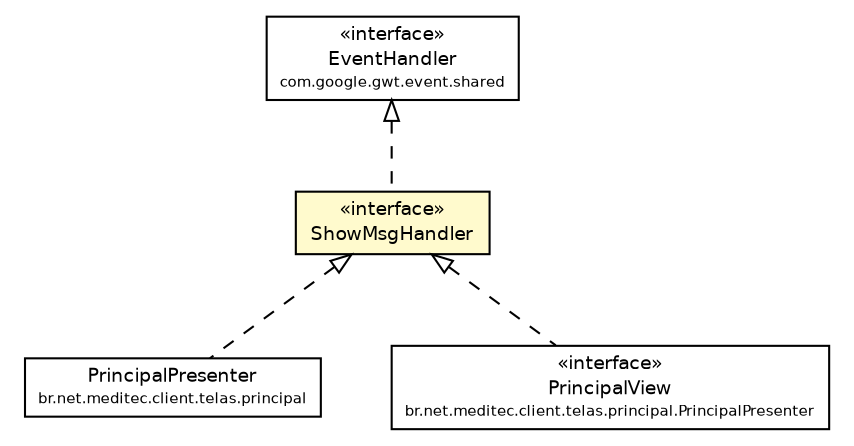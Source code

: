 #!/usr/local/bin/dot
#
# Class diagram 
# Generated by UmlGraph version 4.6 (http://www.spinellis.gr/sw/umlgraph)
#

digraph G {
	edge [fontname="Helvetica",fontsize=10,labelfontname="Helvetica",labelfontsize=10];
	node [fontname="Helvetica",fontsize=10,shape=plaintext];
	// br.net.meditec.client.events.ShowMsgEvent.ShowMsgHandler
	c3916 [label=<<table border="0" cellborder="1" cellspacing="0" cellpadding="2" port="p" bgcolor="lemonChiffon" href="./ShowMsgEvent.ShowMsgHandler.html">
		<tr><td><table border="0" cellspacing="0" cellpadding="1">
			<tr><td> &laquo;interface&raquo; </td></tr>
			<tr><td> ShowMsgHandler </td></tr>
		</table></td></tr>
		</table>>, fontname="Helvetica", fontcolor="black", fontsize=9.0];
	// br.net.meditec.client.telas.principal.PrincipalPresenter
	c3927 [label=<<table border="0" cellborder="1" cellspacing="0" cellpadding="2" port="p" href="../telas/principal/PrincipalPresenter.html">
		<tr><td><table border="0" cellspacing="0" cellpadding="1">
			<tr><td> PrincipalPresenter </td></tr>
			<tr><td><font point-size="7.0"> br.net.meditec.client.telas.principal </font></td></tr>
		</table></td></tr>
		</table>>, fontname="Helvetica", fontcolor="black", fontsize=9.0];
	// br.net.meditec.client.telas.principal.PrincipalPresenter.PrincipalView
	c3929 [label=<<table border="0" cellborder="1" cellspacing="0" cellpadding="2" port="p" href="../telas/principal/PrincipalPresenter.PrincipalView.html">
		<tr><td><table border="0" cellspacing="0" cellpadding="1">
			<tr><td> &laquo;interface&raquo; </td></tr>
			<tr><td> PrincipalView </td></tr>
			<tr><td><font point-size="7.0"> br.net.meditec.client.telas.principal.PrincipalPresenter </font></td></tr>
		</table></td></tr>
		</table>>, fontname="Helvetica", fontcolor="black", fontsize=9.0];
	//br.net.meditec.client.events.ShowMsgEvent.ShowMsgHandler implements com.google.gwt.event.shared.EventHandler
	c3955:p -> c3916:p [dir=back,arrowtail=empty,style=dashed];
	//br.net.meditec.client.telas.principal.PrincipalPresenter implements br.net.meditec.client.events.ShowMsgEvent.ShowMsgHandler
	c3916:p -> c3927:p [dir=back,arrowtail=empty,style=dashed];
	//br.net.meditec.client.telas.principal.PrincipalPresenter.PrincipalView implements br.net.meditec.client.events.ShowMsgEvent.ShowMsgHandler
	c3916:p -> c3929:p [dir=back,arrowtail=empty,style=dashed];
	// com.google.gwt.event.shared.EventHandler
	c3955 [label=<<table border="0" cellborder="1" cellspacing="0" cellpadding="2" port="p" href="http://java.sun.com/j2se/1.4.2/docs/api/com/google/gwt/event/shared/EventHandler.html">
		<tr><td><table border="0" cellspacing="0" cellpadding="1">
			<tr><td> &laquo;interface&raquo; </td></tr>
			<tr><td> EventHandler </td></tr>
			<tr><td><font point-size="7.0"> com.google.gwt.event.shared </font></td></tr>
		</table></td></tr>
		</table>>, fontname="Helvetica", fontcolor="black", fontsize=9.0];
}

